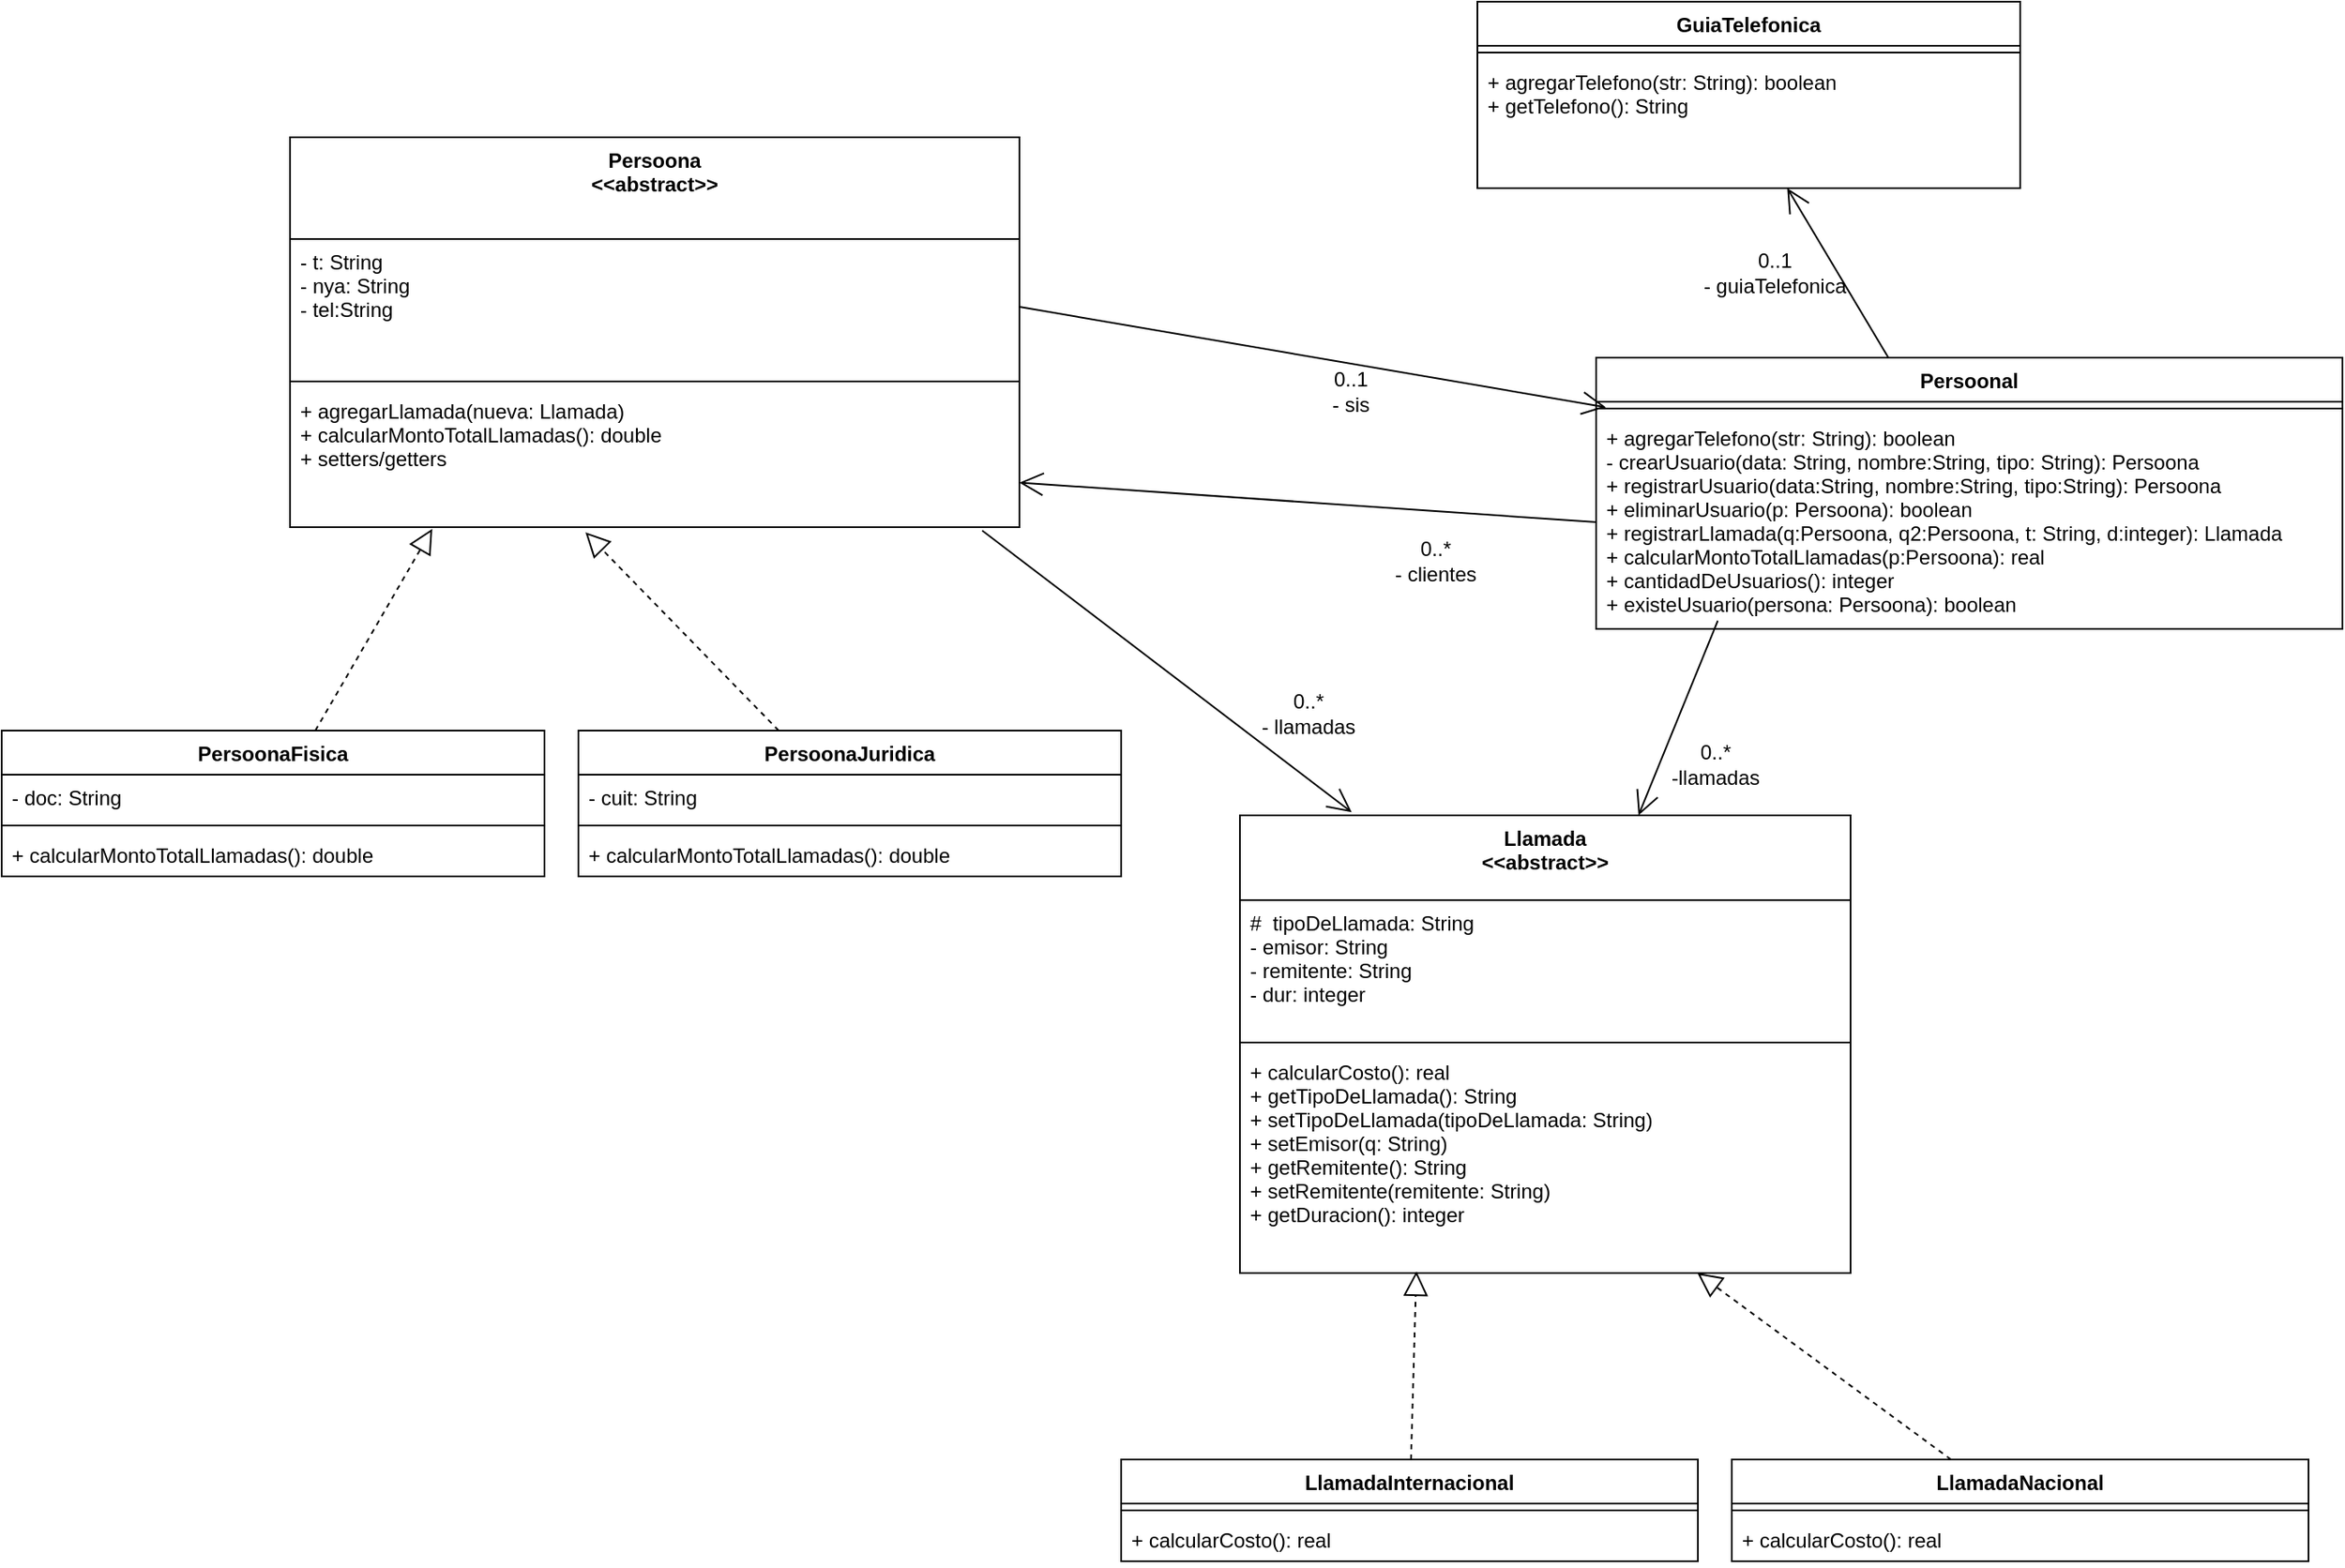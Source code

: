 <mxfile version="20.0.4" type="github">
  <diagram id="3vgsH7l8s2DfKD1dhRIe" name="Page-1">
    <mxGraphModel dx="3201" dy="2258" grid="1" gridSize="10" guides="1" tooltips="1" connect="1" arrows="1" fold="1" page="1" pageScale="1" pageWidth="827" pageHeight="1169" math="0" shadow="0">
      <root>
        <mxCell id="0" />
        <mxCell id="1" parent="0" />
        <mxCell id="knKoRXoxA2GoWH83kPQ8-1" value="GuiaTelefonica" style="swimlane;fontStyle=1;align=center;verticalAlign=top;childLayout=stackLayout;horizontal=1;startSize=26;horizontalStack=0;resizeParent=1;resizeParentMax=0;resizeLast=0;collapsible=1;marginBottom=0;" vertex="1" parent="1">
          <mxGeometry x="550" y="-400" width="320" height="110" as="geometry" />
        </mxCell>
        <mxCell id="knKoRXoxA2GoWH83kPQ8-3" value="" style="line;strokeWidth=1;fillColor=none;align=left;verticalAlign=middle;spacingTop=-1;spacingLeft=3;spacingRight=3;rotatable=0;labelPosition=right;points=[];portConstraint=eastwest;" vertex="1" parent="knKoRXoxA2GoWH83kPQ8-1">
          <mxGeometry y="26" width="320" height="8" as="geometry" />
        </mxCell>
        <mxCell id="knKoRXoxA2GoWH83kPQ8-4" value="+ agregarTelefono(str: String): boolean&#xa;+ getTelefono(): String" style="text;strokeColor=none;fillColor=none;align=left;verticalAlign=top;spacingLeft=4;spacingRight=4;overflow=hidden;rotatable=0;points=[[0,0.5],[1,0.5]];portConstraint=eastwest;" vertex="1" parent="knKoRXoxA2GoWH83kPQ8-1">
          <mxGeometry y="34" width="320" height="76" as="geometry" />
        </mxCell>
        <mxCell id="knKoRXoxA2GoWH83kPQ8-5" value="Llamada&#xa;&lt;&lt;abstract&gt;&gt;" style="swimlane;fontStyle=1;align=center;verticalAlign=top;childLayout=stackLayout;horizontal=1;startSize=50;horizontalStack=0;resizeParent=1;resizeParentMax=0;resizeLast=0;collapsible=1;marginBottom=0;" vertex="1" parent="1">
          <mxGeometry x="410" y="80" width="360" height="270" as="geometry" />
        </mxCell>
        <mxCell id="knKoRXoxA2GoWH83kPQ8-6" value="#  tipoDeLlamada: String&#xa;- emisor: String&#xa;- remitente: String&#xa;- dur: integer" style="text;strokeColor=none;fillColor=none;align=left;verticalAlign=top;spacingLeft=4;spacingRight=4;overflow=hidden;rotatable=0;points=[[0,0.5],[1,0.5]];portConstraint=eastwest;" vertex="1" parent="knKoRXoxA2GoWH83kPQ8-5">
          <mxGeometry y="50" width="360" height="80" as="geometry" />
        </mxCell>
        <mxCell id="knKoRXoxA2GoWH83kPQ8-7" value="" style="line;strokeWidth=1;fillColor=none;align=left;verticalAlign=middle;spacingTop=-1;spacingLeft=3;spacingRight=3;rotatable=0;labelPosition=right;points=[];portConstraint=eastwest;" vertex="1" parent="knKoRXoxA2GoWH83kPQ8-5">
          <mxGeometry y="130" width="360" height="8" as="geometry" />
        </mxCell>
        <mxCell id="knKoRXoxA2GoWH83kPQ8-8" value="+ calcularCosto(): real&#xa;+ getTipoDeLlamada(): String&#xa;+ setTipoDeLlamada(tipoDeLlamada: String)&#xa;+ setEmisor(q: String)&#xa;+ getRemitente(): String&#xa;+ setRemitente(remitente: String)&#xa;+ getDuracion(): integer" style="text;strokeColor=none;fillColor=none;align=left;verticalAlign=top;spacingLeft=4;spacingRight=4;overflow=hidden;rotatable=0;points=[[0,0.5],[1,0.5]];portConstraint=eastwest;" vertex="1" parent="knKoRXoxA2GoWH83kPQ8-5">
          <mxGeometry y="138" width="360" height="132" as="geometry" />
        </mxCell>
        <mxCell id="knKoRXoxA2GoWH83kPQ8-9" value="LlamadaInternacional" style="swimlane;fontStyle=1;align=center;verticalAlign=top;childLayout=stackLayout;horizontal=1;startSize=26;horizontalStack=0;resizeParent=1;resizeParentMax=0;resizeLast=0;collapsible=1;marginBottom=0;" vertex="1" parent="1">
          <mxGeometry x="340" y="460" width="340" height="60" as="geometry" />
        </mxCell>
        <mxCell id="knKoRXoxA2GoWH83kPQ8-11" value="" style="line;strokeWidth=1;fillColor=none;align=left;verticalAlign=middle;spacingTop=-1;spacingLeft=3;spacingRight=3;rotatable=0;labelPosition=right;points=[];portConstraint=eastwest;" vertex="1" parent="knKoRXoxA2GoWH83kPQ8-9">
          <mxGeometry y="26" width="340" height="8" as="geometry" />
        </mxCell>
        <mxCell id="knKoRXoxA2GoWH83kPQ8-12" value="+ calcularCosto(): real" style="text;strokeColor=none;fillColor=none;align=left;verticalAlign=top;spacingLeft=4;spacingRight=4;overflow=hidden;rotatable=0;points=[[0,0.5],[1,0.5]];portConstraint=eastwest;" vertex="1" parent="knKoRXoxA2GoWH83kPQ8-9">
          <mxGeometry y="34" width="340" height="26" as="geometry" />
        </mxCell>
        <mxCell id="knKoRXoxA2GoWH83kPQ8-13" value="" style="endArrow=block;dashed=1;endFill=0;endSize=12;html=1;rounded=0;entryX=0.289;entryY=0.992;entryDx=0;entryDy=0;entryPerimeter=0;" edge="1" parent="1" source="knKoRXoxA2GoWH83kPQ8-9" target="knKoRXoxA2GoWH83kPQ8-8">
          <mxGeometry width="160" relative="1" as="geometry">
            <mxPoint x="240" y="390" as="sourcePoint" />
            <mxPoint x="400" y="390" as="targetPoint" />
          </mxGeometry>
        </mxCell>
        <mxCell id="knKoRXoxA2GoWH83kPQ8-14" value="LlamadaNacional" style="swimlane;fontStyle=1;align=center;verticalAlign=top;childLayout=stackLayout;horizontal=1;startSize=26;horizontalStack=0;resizeParent=1;resizeParentMax=0;resizeLast=0;collapsible=1;marginBottom=0;" vertex="1" parent="1">
          <mxGeometry x="700" y="460" width="340" height="60" as="geometry" />
        </mxCell>
        <mxCell id="knKoRXoxA2GoWH83kPQ8-15" value="" style="line;strokeWidth=1;fillColor=none;align=left;verticalAlign=middle;spacingTop=-1;spacingLeft=3;spacingRight=3;rotatable=0;labelPosition=right;points=[];portConstraint=eastwest;" vertex="1" parent="knKoRXoxA2GoWH83kPQ8-14">
          <mxGeometry y="26" width="340" height="8" as="geometry" />
        </mxCell>
        <mxCell id="knKoRXoxA2GoWH83kPQ8-16" value="+ calcularCosto(): real" style="text;strokeColor=none;fillColor=none;align=left;verticalAlign=top;spacingLeft=4;spacingRight=4;overflow=hidden;rotatable=0;points=[[0,0.5],[1,0.5]];portConstraint=eastwest;" vertex="1" parent="knKoRXoxA2GoWH83kPQ8-14">
          <mxGeometry y="34" width="340" height="26" as="geometry" />
        </mxCell>
        <mxCell id="knKoRXoxA2GoWH83kPQ8-17" value="" style="endArrow=block;dashed=1;endFill=0;endSize=12;html=1;rounded=0;" edge="1" parent="1" source="knKoRXoxA2GoWH83kPQ8-14" target="knKoRXoxA2GoWH83kPQ8-8">
          <mxGeometry width="160" relative="1" as="geometry">
            <mxPoint x="520.859" y="470" as="sourcePoint" />
            <mxPoint x="524.04" y="358.944" as="targetPoint" />
          </mxGeometry>
        </mxCell>
        <mxCell id="knKoRXoxA2GoWH83kPQ8-18" value="Persoona&#xa;&lt;&lt;abstract&gt;&gt;" style="swimlane;fontStyle=1;align=center;verticalAlign=top;childLayout=stackLayout;horizontal=1;startSize=60;horizontalStack=0;resizeParent=1;resizeParentMax=0;resizeLast=0;collapsible=1;marginBottom=0;" vertex="1" parent="1">
          <mxGeometry x="-150" y="-320" width="430" height="230" as="geometry" />
        </mxCell>
        <mxCell id="knKoRXoxA2GoWH83kPQ8-19" value="- t: String&#xa;- nya: String&#xa;- tel:String&#xa;" style="text;strokeColor=none;fillColor=none;align=left;verticalAlign=top;spacingLeft=4;spacingRight=4;overflow=hidden;rotatable=0;points=[[0,0.5],[1,0.5]];portConstraint=eastwest;" vertex="1" parent="knKoRXoxA2GoWH83kPQ8-18">
          <mxGeometry y="60" width="430" height="80" as="geometry" />
        </mxCell>
        <mxCell id="knKoRXoxA2GoWH83kPQ8-20" value="" style="line;strokeWidth=1;fillColor=none;align=left;verticalAlign=middle;spacingTop=-1;spacingLeft=3;spacingRight=3;rotatable=0;labelPosition=right;points=[];portConstraint=eastwest;" vertex="1" parent="knKoRXoxA2GoWH83kPQ8-18">
          <mxGeometry y="140" width="430" height="8" as="geometry" />
        </mxCell>
        <mxCell id="knKoRXoxA2GoWH83kPQ8-21" value="+ agregarLlamada(nueva: Llamada)&#xa;+ calcularMontoTotalLlamadas(): double&#xa;+ setters/getters" style="text;strokeColor=none;fillColor=none;align=left;verticalAlign=top;spacingLeft=4;spacingRight=4;overflow=hidden;rotatable=0;points=[[0,0.5],[1,0.5]];portConstraint=eastwest;" vertex="1" parent="knKoRXoxA2GoWH83kPQ8-18">
          <mxGeometry y="148" width="430" height="82" as="geometry" />
        </mxCell>
        <mxCell id="knKoRXoxA2GoWH83kPQ8-22" value="" style="endArrow=open;endFill=1;endSize=12;html=1;rounded=0;entryX=0.183;entryY=-0.007;entryDx=0;entryDy=0;entryPerimeter=0;exitX=0.949;exitY=1.024;exitDx=0;exitDy=0;exitPerimeter=0;" edge="1" parent="1" source="knKoRXoxA2GoWH83kPQ8-21" target="knKoRXoxA2GoWH83kPQ8-5">
          <mxGeometry width="160" relative="1" as="geometry">
            <mxPoint x="80" y="-100" as="sourcePoint" />
            <mxPoint x="240" y="-100" as="targetPoint" />
          </mxGeometry>
        </mxCell>
        <mxCell id="knKoRXoxA2GoWH83kPQ8-23" value="0..*&lt;br&gt;- llamadas" style="text;html=1;align=center;verticalAlign=middle;resizable=0;points=[];autosize=1;strokeColor=none;fillColor=none;" vertex="1" parent="1">
          <mxGeometry x="410" width="80" height="40" as="geometry" />
        </mxCell>
        <mxCell id="knKoRXoxA2GoWH83kPQ8-24" value="Persoonal" style="swimlane;fontStyle=1;align=center;verticalAlign=top;childLayout=stackLayout;horizontal=1;startSize=26;horizontalStack=0;resizeParent=1;resizeParentMax=0;resizeLast=0;collapsible=1;marginBottom=0;" vertex="1" parent="1">
          <mxGeometry x="620" y="-190" width="440" height="160" as="geometry" />
        </mxCell>
        <mxCell id="knKoRXoxA2GoWH83kPQ8-26" value="" style="line;strokeWidth=1;fillColor=none;align=left;verticalAlign=middle;spacingTop=-1;spacingLeft=3;spacingRight=3;rotatable=0;labelPosition=right;points=[];portConstraint=eastwest;" vertex="1" parent="knKoRXoxA2GoWH83kPQ8-24">
          <mxGeometry y="26" width="440" height="8" as="geometry" />
        </mxCell>
        <mxCell id="knKoRXoxA2GoWH83kPQ8-27" value="+ agregarTelefono(str: String): boolean&#xa;- crearUsuario(data: String, nombre:String, tipo: String): Persoona&#xa;+ registrarUsuario(data:String, nombre:String, tipo:String): Persoona&#xa;+ eliminarUsuario(p: Persoona): boolean&#xa;+ registrarLlamada(q:Persoona, q2:Persoona, t: String, d:integer): Llamada&#xa;+ calcularMontoTotalLlamadas(p:Persoona): real&#xa;+ cantidadDeUsuarios(): integer&#xa;+ existeUsuario(persona: Persoona): boolean&#xa;" style="text;strokeColor=none;fillColor=none;align=left;verticalAlign=top;spacingLeft=4;spacingRight=4;overflow=hidden;rotatable=0;points=[[0,0.5],[1,0.5]];portConstraint=eastwest;" vertex="1" parent="knKoRXoxA2GoWH83kPQ8-24">
          <mxGeometry y="34" width="440" height="126" as="geometry" />
        </mxCell>
        <mxCell id="knKoRXoxA2GoWH83kPQ8-28" value="" style="endArrow=open;endFill=1;endSize=12;html=1;rounded=0;exitX=1;exitY=0.5;exitDx=0;exitDy=0;entryX=0.013;entryY=-0.038;entryDx=0;entryDy=0;entryPerimeter=0;" edge="1" parent="1" source="knKoRXoxA2GoWH83kPQ8-19" target="knKoRXoxA2GoWH83kPQ8-27">
          <mxGeometry width="160" relative="1" as="geometry">
            <mxPoint x="268.07" y="-78.032" as="sourcePoint" />
            <mxPoint x="485.88" y="88.11" as="targetPoint" />
          </mxGeometry>
        </mxCell>
        <mxCell id="knKoRXoxA2GoWH83kPQ8-29" value="0..1&lt;br&gt;- sis" style="text;html=1;align=center;verticalAlign=middle;resizable=0;points=[];autosize=1;strokeColor=none;fillColor=none;" vertex="1" parent="1">
          <mxGeometry x="450" y="-190" width="50" height="40" as="geometry" />
        </mxCell>
        <mxCell id="knKoRXoxA2GoWH83kPQ8-30" value="PersoonaFisica" style="swimlane;fontStyle=1;align=center;verticalAlign=top;childLayout=stackLayout;horizontal=1;startSize=26;horizontalStack=0;resizeParent=1;resizeParentMax=0;resizeLast=0;collapsible=1;marginBottom=0;" vertex="1" parent="1">
          <mxGeometry x="-320" y="30" width="320" height="86" as="geometry" />
        </mxCell>
        <mxCell id="knKoRXoxA2GoWH83kPQ8-31" value="- doc: String" style="text;strokeColor=none;fillColor=none;align=left;verticalAlign=top;spacingLeft=4;spacingRight=4;overflow=hidden;rotatable=0;points=[[0,0.5],[1,0.5]];portConstraint=eastwest;" vertex="1" parent="knKoRXoxA2GoWH83kPQ8-30">
          <mxGeometry y="26" width="320" height="26" as="geometry" />
        </mxCell>
        <mxCell id="knKoRXoxA2GoWH83kPQ8-32" value="" style="line;strokeWidth=1;fillColor=none;align=left;verticalAlign=middle;spacingTop=-1;spacingLeft=3;spacingRight=3;rotatable=0;labelPosition=right;points=[];portConstraint=eastwest;" vertex="1" parent="knKoRXoxA2GoWH83kPQ8-30">
          <mxGeometry y="52" width="320" height="8" as="geometry" />
        </mxCell>
        <mxCell id="knKoRXoxA2GoWH83kPQ8-33" value="+ calcularMontoTotalLlamadas(): double" style="text;strokeColor=none;fillColor=none;align=left;verticalAlign=top;spacingLeft=4;spacingRight=4;overflow=hidden;rotatable=0;points=[[0,0.5],[1,0.5]];portConstraint=eastwest;" vertex="1" parent="knKoRXoxA2GoWH83kPQ8-30">
          <mxGeometry y="60" width="320" height="26" as="geometry" />
        </mxCell>
        <mxCell id="knKoRXoxA2GoWH83kPQ8-34" value="" style="endArrow=block;dashed=1;endFill=0;endSize=12;html=1;rounded=0;entryX=0.195;entryY=1.012;entryDx=0;entryDy=0;entryPerimeter=0;" edge="1" parent="1" source="knKoRXoxA2GoWH83kPQ8-30" target="knKoRXoxA2GoWH83kPQ8-21">
          <mxGeometry width="160" relative="1" as="geometry">
            <mxPoint x="-130" y="-120" as="sourcePoint" />
            <mxPoint x="30" y="-120" as="targetPoint" />
          </mxGeometry>
        </mxCell>
        <mxCell id="knKoRXoxA2GoWH83kPQ8-35" value="PersoonaJuridica" style="swimlane;fontStyle=1;align=center;verticalAlign=top;childLayout=stackLayout;horizontal=1;startSize=26;horizontalStack=0;resizeParent=1;resizeParentMax=0;resizeLast=0;collapsible=1;marginBottom=0;" vertex="1" parent="1">
          <mxGeometry x="20" y="30" width="320" height="86" as="geometry" />
        </mxCell>
        <mxCell id="knKoRXoxA2GoWH83kPQ8-36" value="- cuit: String" style="text;strokeColor=none;fillColor=none;align=left;verticalAlign=top;spacingLeft=4;spacingRight=4;overflow=hidden;rotatable=0;points=[[0,0.5],[1,0.5]];portConstraint=eastwest;" vertex="1" parent="knKoRXoxA2GoWH83kPQ8-35">
          <mxGeometry y="26" width="320" height="26" as="geometry" />
        </mxCell>
        <mxCell id="knKoRXoxA2GoWH83kPQ8-37" value="" style="line;strokeWidth=1;fillColor=none;align=left;verticalAlign=middle;spacingTop=-1;spacingLeft=3;spacingRight=3;rotatable=0;labelPosition=right;points=[];portConstraint=eastwest;" vertex="1" parent="knKoRXoxA2GoWH83kPQ8-35">
          <mxGeometry y="52" width="320" height="8" as="geometry" />
        </mxCell>
        <mxCell id="knKoRXoxA2GoWH83kPQ8-38" value="+ calcularMontoTotalLlamadas(): double" style="text;strokeColor=none;fillColor=none;align=left;verticalAlign=top;spacingLeft=4;spacingRight=4;overflow=hidden;rotatable=0;points=[[0,0.5],[1,0.5]];portConstraint=eastwest;" vertex="1" parent="knKoRXoxA2GoWH83kPQ8-35">
          <mxGeometry y="60" width="320" height="26" as="geometry" />
        </mxCell>
        <mxCell id="knKoRXoxA2GoWH83kPQ8-39" value="" style="endArrow=block;dashed=1;endFill=0;endSize=12;html=1;rounded=0;entryX=0.405;entryY=1.037;entryDx=0;entryDy=0;entryPerimeter=0;" edge="1" parent="1" source="knKoRXoxA2GoWH83kPQ8-35" target="knKoRXoxA2GoWH83kPQ8-21">
          <mxGeometry width="160" relative="1" as="geometry">
            <mxPoint x="-125.092" y="40" as="sourcePoint" />
            <mxPoint x="-56.15" y="-79.016" as="targetPoint" />
          </mxGeometry>
        </mxCell>
        <mxCell id="knKoRXoxA2GoWH83kPQ8-40" value="" style="endArrow=open;endFill=1;endSize=12;html=1;rounded=0;" edge="1" parent="1" source="knKoRXoxA2GoWH83kPQ8-24" target="knKoRXoxA2GoWH83kPQ8-4">
          <mxGeometry width="160" relative="1" as="geometry">
            <mxPoint x="290" y="-210" as="sourcePoint" />
            <mxPoint x="612.08" y="-90.988" as="targetPoint" />
          </mxGeometry>
        </mxCell>
        <mxCell id="knKoRXoxA2GoWH83kPQ8-41" value="0..1&lt;br&gt;- guiaTelefonica" style="text;html=1;align=center;verticalAlign=middle;resizable=0;points=[];autosize=1;strokeColor=none;fillColor=none;" vertex="1" parent="1">
          <mxGeometry x="670" y="-260" width="110" height="40" as="geometry" />
        </mxCell>
        <mxCell id="knKoRXoxA2GoWH83kPQ8-42" value="" style="endArrow=open;endFill=1;endSize=12;html=1;rounded=0;exitX=0;exitY=0.5;exitDx=0;exitDy=0;" edge="1" parent="1" source="knKoRXoxA2GoWH83kPQ8-27" target="knKoRXoxA2GoWH83kPQ8-21">
          <mxGeometry width="160" relative="1" as="geometry">
            <mxPoint x="696.114" y="-150" as="sourcePoint" />
            <mxPoint x="714.597" y="-280" as="targetPoint" />
          </mxGeometry>
        </mxCell>
        <mxCell id="knKoRXoxA2GoWH83kPQ8-43" value="0..*&lt;br&gt;- clientes" style="text;html=1;align=center;verticalAlign=middle;resizable=0;points=[];autosize=1;strokeColor=none;fillColor=none;" vertex="1" parent="1">
          <mxGeometry x="490" y="-90" width="70" height="40" as="geometry" />
        </mxCell>
        <mxCell id="knKoRXoxA2GoWH83kPQ8-44" value="" style="endArrow=open;endFill=1;endSize=12;html=1;rounded=0;exitX=0.163;exitY=0.962;exitDx=0;exitDy=0;exitPerimeter=0;" edge="1" parent="1" source="knKoRXoxA2GoWH83kPQ8-27" target="knKoRXoxA2GoWH83kPQ8-5">
          <mxGeometry width="160" relative="1" as="geometry">
            <mxPoint x="610" y="-77" as="sourcePoint" />
            <mxPoint x="290" y="-103.318" as="targetPoint" />
          </mxGeometry>
        </mxCell>
        <mxCell id="knKoRXoxA2GoWH83kPQ8-45" value="0..*&lt;br&gt;-llamadas" style="text;html=1;align=center;verticalAlign=middle;resizable=0;points=[];autosize=1;strokeColor=none;fillColor=none;" vertex="1" parent="1">
          <mxGeometry x="650" y="30" width="80" height="40" as="geometry" />
        </mxCell>
      </root>
    </mxGraphModel>
  </diagram>
</mxfile>
